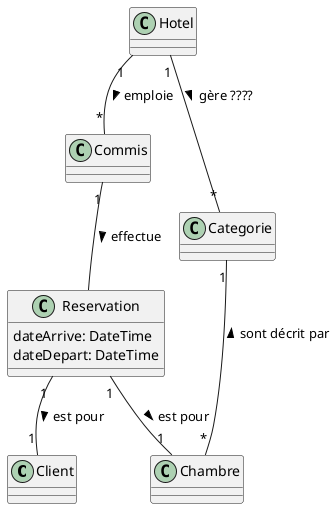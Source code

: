 @startuml MDD-1
class Client
class Hotel 
class Commis 
class Reservation {
  dateArrive: DateTime 
  dateDepart: DateTime 
}
class Categorie

Hotel "1" -- "*" Commis: emploie >
Reservation "1" -- "1" Client: est pour >
Commis "1" -- Reservation : effectue >
Categorie "1" -- "*" Chambre : sont décrit par <
Reservation "1" -- "1" Chambre: est pour >
Hotel "1" -- "*" Categorie: gère ???? >


@enduml

@startuml DSS
title: Reserver une chambre
actor ":Commis" as C
participant ":Systeme" as S

C -> S: demarrerNouvelleReservation()
S --> C: [categorie], demander dateArrive, dateDepart

C-> S: reserverUneChambre(categorie:string, dateArrive:string, dateDepart:string)
S --> C: detail reservation ???

@enduml
